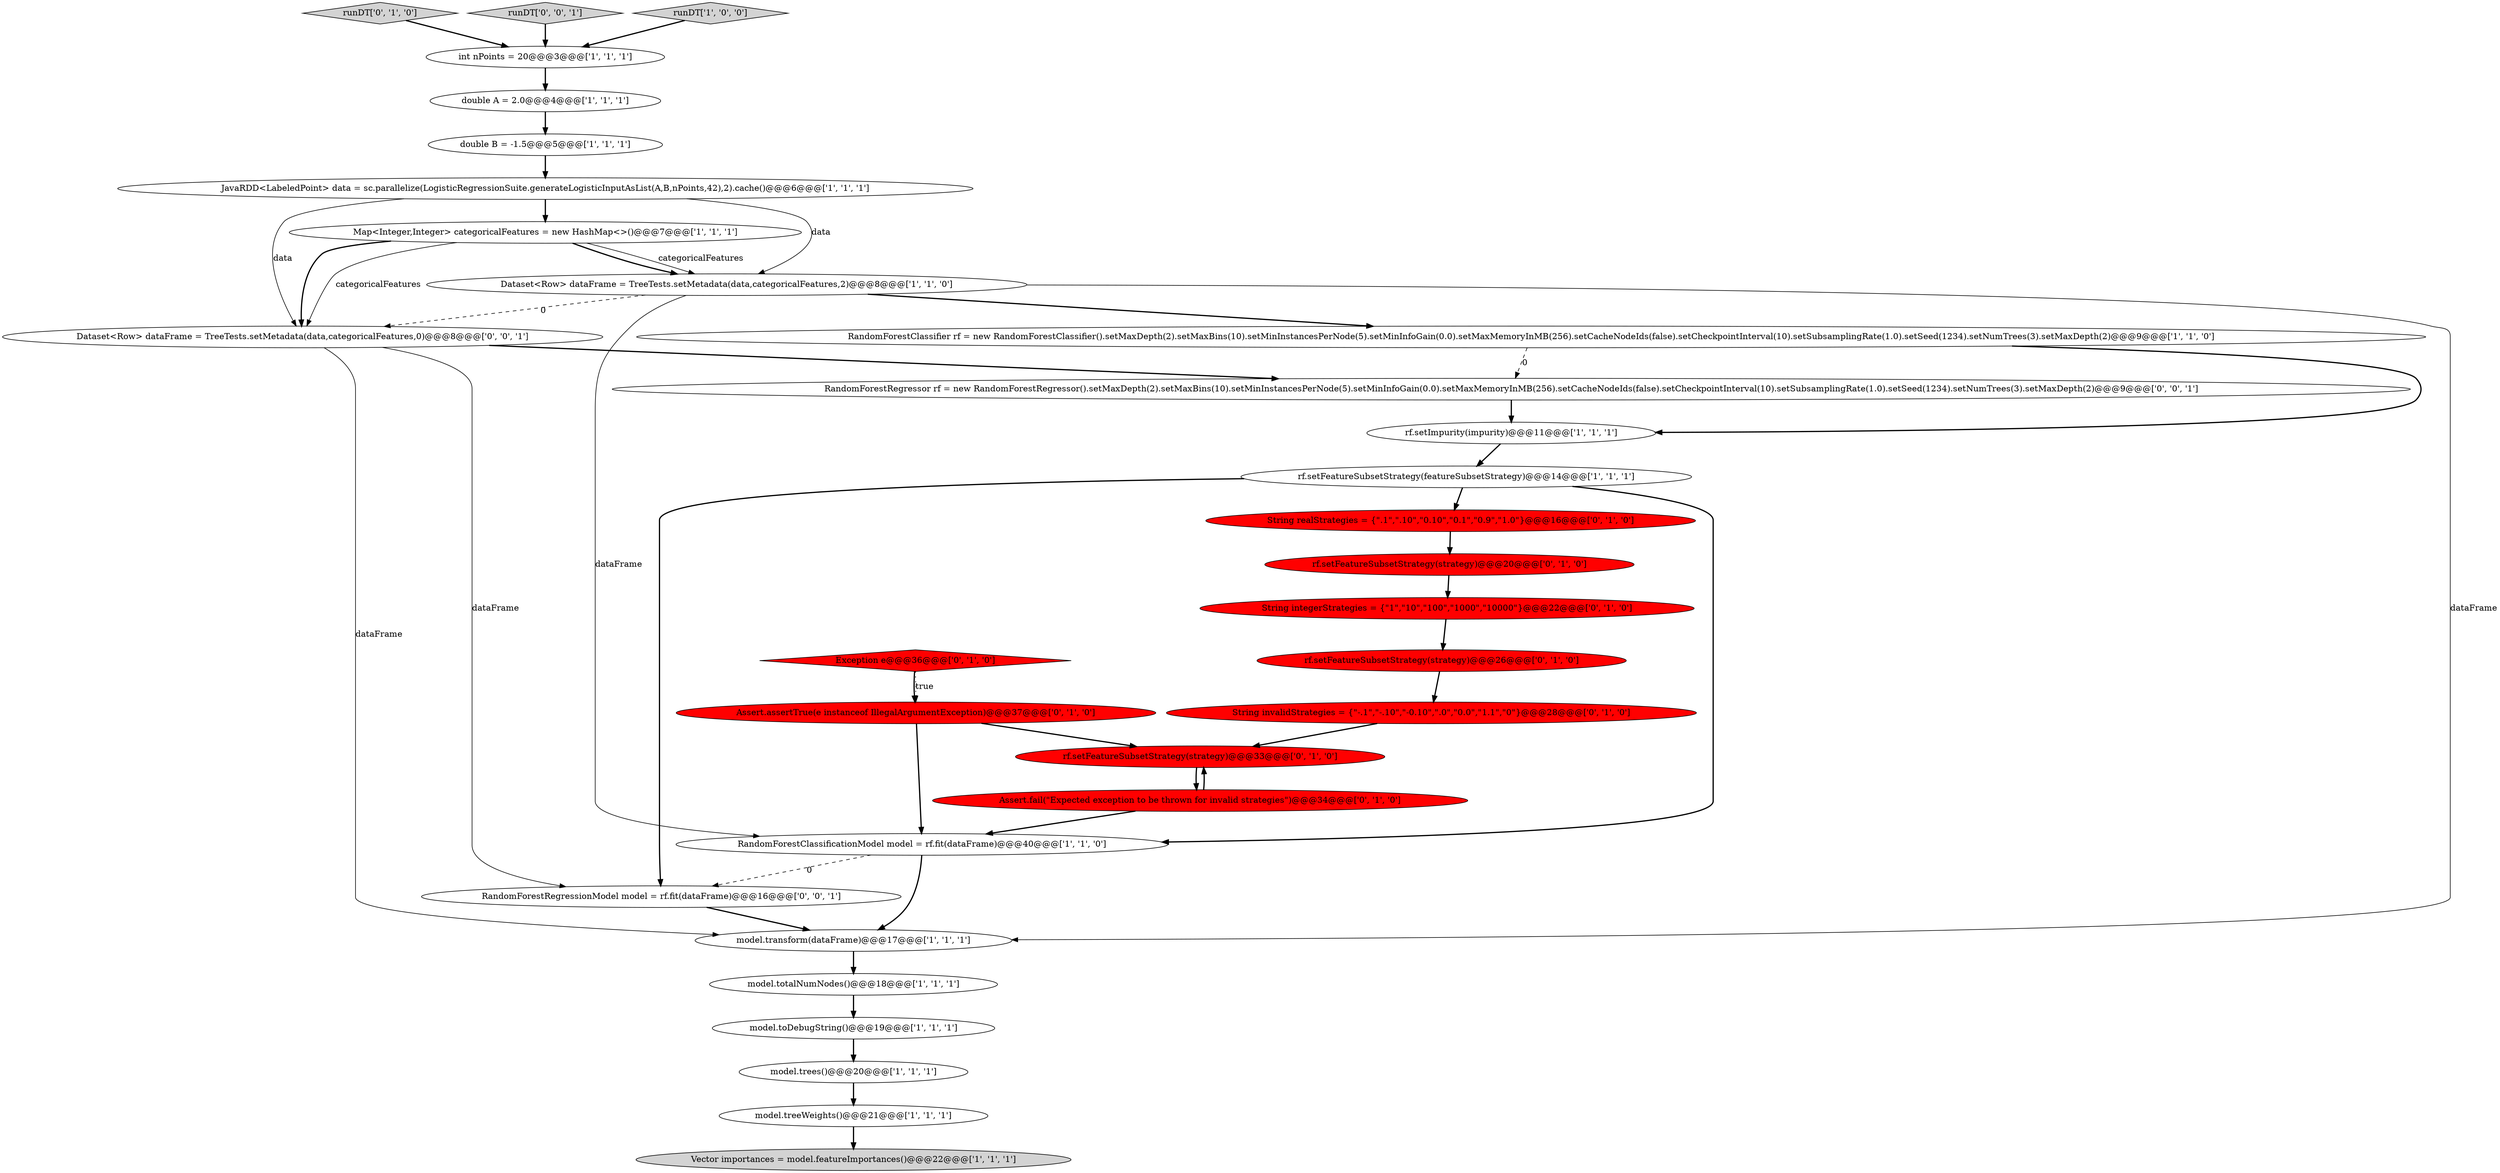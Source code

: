digraph {
1 [style = filled, label = "RandomForestClassificationModel model = rf.fit(dataFrame)@@@40@@@['1', '1', '0']", fillcolor = white, shape = ellipse image = "AAA0AAABBB1BBB"];
16 [style = filled, label = "model.toDebugString()@@@19@@@['1', '1', '1']", fillcolor = white, shape = ellipse image = "AAA0AAABBB1BBB"];
19 [style = filled, label = "String realStrategies = {\".1\",\".10\",\"0.10\",\"0.1\",\"0.9\",\"1.0\"}@@@16@@@['0', '1', '0']", fillcolor = red, shape = ellipse image = "AAA1AAABBB2BBB"];
10 [style = filled, label = "Dataset<Row> dataFrame = TreeTests.setMetadata(data,categoricalFeatures,2)@@@8@@@['1', '1', '0']", fillcolor = white, shape = ellipse image = "AAA0AAABBB1BBB"];
14 [style = filled, label = "double A = 2.0@@@4@@@['1', '1', '1']", fillcolor = white, shape = ellipse image = "AAA0AAABBB1BBB"];
28 [style = filled, label = "RandomForestRegressor rf = new RandomForestRegressor().setMaxDepth(2).setMaxBins(10).setMinInstancesPerNode(5).setMinInfoGain(0.0).setMaxMemoryInMB(256).setCacheNodeIds(false).setCheckpointInterval(10).setSubsamplingRate(1.0).setSeed(1234).setNumTrees(3).setMaxDepth(2)@@@9@@@['0', '0', '1']", fillcolor = white, shape = ellipse image = "AAA0AAABBB3BBB"];
4 [style = filled, label = "rf.setFeatureSubsetStrategy(featureSubsetStrategy)@@@14@@@['1', '1', '1']", fillcolor = white, shape = ellipse image = "AAA0AAABBB1BBB"];
3 [style = filled, label = "RandomForestClassifier rf = new RandomForestClassifier().setMaxDepth(2).setMaxBins(10).setMinInstancesPerNode(5).setMinInfoGain(0.0).setMaxMemoryInMB(256).setCacheNodeIds(false).setCheckpointInterval(10).setSubsamplingRate(1.0).setSeed(1234).setNumTrees(3).setMaxDepth(2)@@@9@@@['1', '1', '0']", fillcolor = white, shape = ellipse image = "AAA0AAABBB1BBB"];
22 [style = filled, label = "String invalidStrategies = {\"-.1\",\"-.10\",\"-0.10\",\".0\",\"0.0\",\"1.1\",\"0\"}@@@28@@@['0', '1', '0']", fillcolor = red, shape = ellipse image = "AAA1AAABBB2BBB"];
27 [style = filled, label = "RandomForestRegressionModel model = rf.fit(dataFrame)@@@16@@@['0', '0', '1']", fillcolor = white, shape = ellipse image = "AAA0AAABBB3BBB"];
13 [style = filled, label = "JavaRDD<LabeledPoint> data = sc.parallelize(LogisticRegressionSuite.generateLogisticInputAsList(A,B,nPoints,42),2).cache()@@@6@@@['1', '1', '1']", fillcolor = white, shape = ellipse image = "AAA0AAABBB1BBB"];
7 [style = filled, label = "Map<Integer,Integer> categoricalFeatures = new HashMap<>()@@@7@@@['1', '1', '1']", fillcolor = white, shape = ellipse image = "AAA0AAABBB1BBB"];
18 [style = filled, label = "runDT['0', '1', '0']", fillcolor = lightgray, shape = diamond image = "AAA0AAABBB2BBB"];
15 [style = filled, label = "model.transform(dataFrame)@@@17@@@['1', '1', '1']", fillcolor = white, shape = ellipse image = "AAA0AAABBB1BBB"];
25 [style = filled, label = "rf.setFeatureSubsetStrategy(strategy)@@@26@@@['0', '1', '0']", fillcolor = red, shape = ellipse image = "AAA1AAABBB2BBB"];
26 [style = filled, label = "Exception e@@@36@@@['0', '1', '0']", fillcolor = red, shape = diamond image = "AAA1AAABBB2BBB"];
23 [style = filled, label = "Assert.fail(\"Expected exception to be thrown for invalid strategies\")@@@34@@@['0', '1', '0']", fillcolor = red, shape = ellipse image = "AAA1AAABBB2BBB"];
30 [style = filled, label = "Dataset<Row> dataFrame = TreeTests.setMetadata(data,categoricalFeatures,0)@@@8@@@['0', '0', '1']", fillcolor = white, shape = ellipse image = "AAA0AAABBB3BBB"];
11 [style = filled, label = "rf.setImpurity(impurity)@@@11@@@['1', '1', '1']", fillcolor = white, shape = ellipse image = "AAA0AAABBB1BBB"];
24 [style = filled, label = "rf.setFeatureSubsetStrategy(strategy)@@@33@@@['0', '1', '0']", fillcolor = red, shape = ellipse image = "AAA1AAABBB2BBB"];
20 [style = filled, label = "String integerStrategies = {\"1\",\"10\",\"100\",\"1000\",\"10000\"}@@@22@@@['0', '1', '0']", fillcolor = red, shape = ellipse image = "AAA1AAABBB2BBB"];
17 [style = filled, label = "rf.setFeatureSubsetStrategy(strategy)@@@20@@@['0', '1', '0']", fillcolor = red, shape = ellipse image = "AAA1AAABBB2BBB"];
8 [style = filled, label = "model.totalNumNodes()@@@18@@@['1', '1', '1']", fillcolor = white, shape = ellipse image = "AAA0AAABBB1BBB"];
21 [style = filled, label = "Assert.assertTrue(e instanceof IllegalArgumentException)@@@37@@@['0', '1', '0']", fillcolor = red, shape = ellipse image = "AAA1AAABBB2BBB"];
0 [style = filled, label = "Vector importances = model.featureImportances()@@@22@@@['1', '1', '1']", fillcolor = lightgray, shape = ellipse image = "AAA0AAABBB1BBB"];
9 [style = filled, label = "model.trees()@@@20@@@['1', '1', '1']", fillcolor = white, shape = ellipse image = "AAA0AAABBB1BBB"];
29 [style = filled, label = "runDT['0', '0', '1']", fillcolor = lightgray, shape = diamond image = "AAA0AAABBB3BBB"];
12 [style = filled, label = "model.treeWeights()@@@21@@@['1', '1', '1']", fillcolor = white, shape = ellipse image = "AAA0AAABBB1BBB"];
5 [style = filled, label = "int nPoints = 20@@@3@@@['1', '1', '1']", fillcolor = white, shape = ellipse image = "AAA0AAABBB1BBB"];
6 [style = filled, label = "runDT['1', '0', '0']", fillcolor = lightgray, shape = diamond image = "AAA0AAABBB1BBB"];
2 [style = filled, label = "double B = -1.5@@@5@@@['1', '1', '1']", fillcolor = white, shape = ellipse image = "AAA0AAABBB1BBB"];
8->16 [style = bold, label=""];
29->5 [style = bold, label=""];
3->28 [style = dashed, label="0"];
25->22 [style = bold, label=""];
7->30 [style = bold, label=""];
7->10 [style = bold, label=""];
1->27 [style = dashed, label="0"];
1->15 [style = bold, label=""];
28->11 [style = bold, label=""];
11->4 [style = bold, label=""];
4->19 [style = bold, label=""];
30->15 [style = solid, label="dataFrame"];
3->11 [style = bold, label=""];
13->30 [style = solid, label="data"];
10->3 [style = bold, label=""];
21->24 [style = bold, label=""];
19->17 [style = bold, label=""];
5->14 [style = bold, label=""];
12->0 [style = bold, label=""];
20->25 [style = bold, label=""];
27->15 [style = bold, label=""];
2->13 [style = bold, label=""];
26->21 [style = bold, label=""];
6->5 [style = bold, label=""];
30->27 [style = solid, label="dataFrame"];
23->24 [style = bold, label=""];
10->30 [style = dashed, label="0"];
30->28 [style = bold, label=""];
26->21 [style = dotted, label="true"];
13->7 [style = bold, label=""];
10->1 [style = solid, label="dataFrame"];
18->5 [style = bold, label=""];
7->30 [style = solid, label="categoricalFeatures"];
21->1 [style = bold, label=""];
4->27 [style = bold, label=""];
7->10 [style = solid, label="categoricalFeatures"];
23->1 [style = bold, label=""];
13->10 [style = solid, label="data"];
10->15 [style = solid, label="dataFrame"];
14->2 [style = bold, label=""];
4->1 [style = bold, label=""];
9->12 [style = bold, label=""];
22->24 [style = bold, label=""];
15->8 [style = bold, label=""];
16->9 [style = bold, label=""];
17->20 [style = bold, label=""];
24->23 [style = bold, label=""];
}
